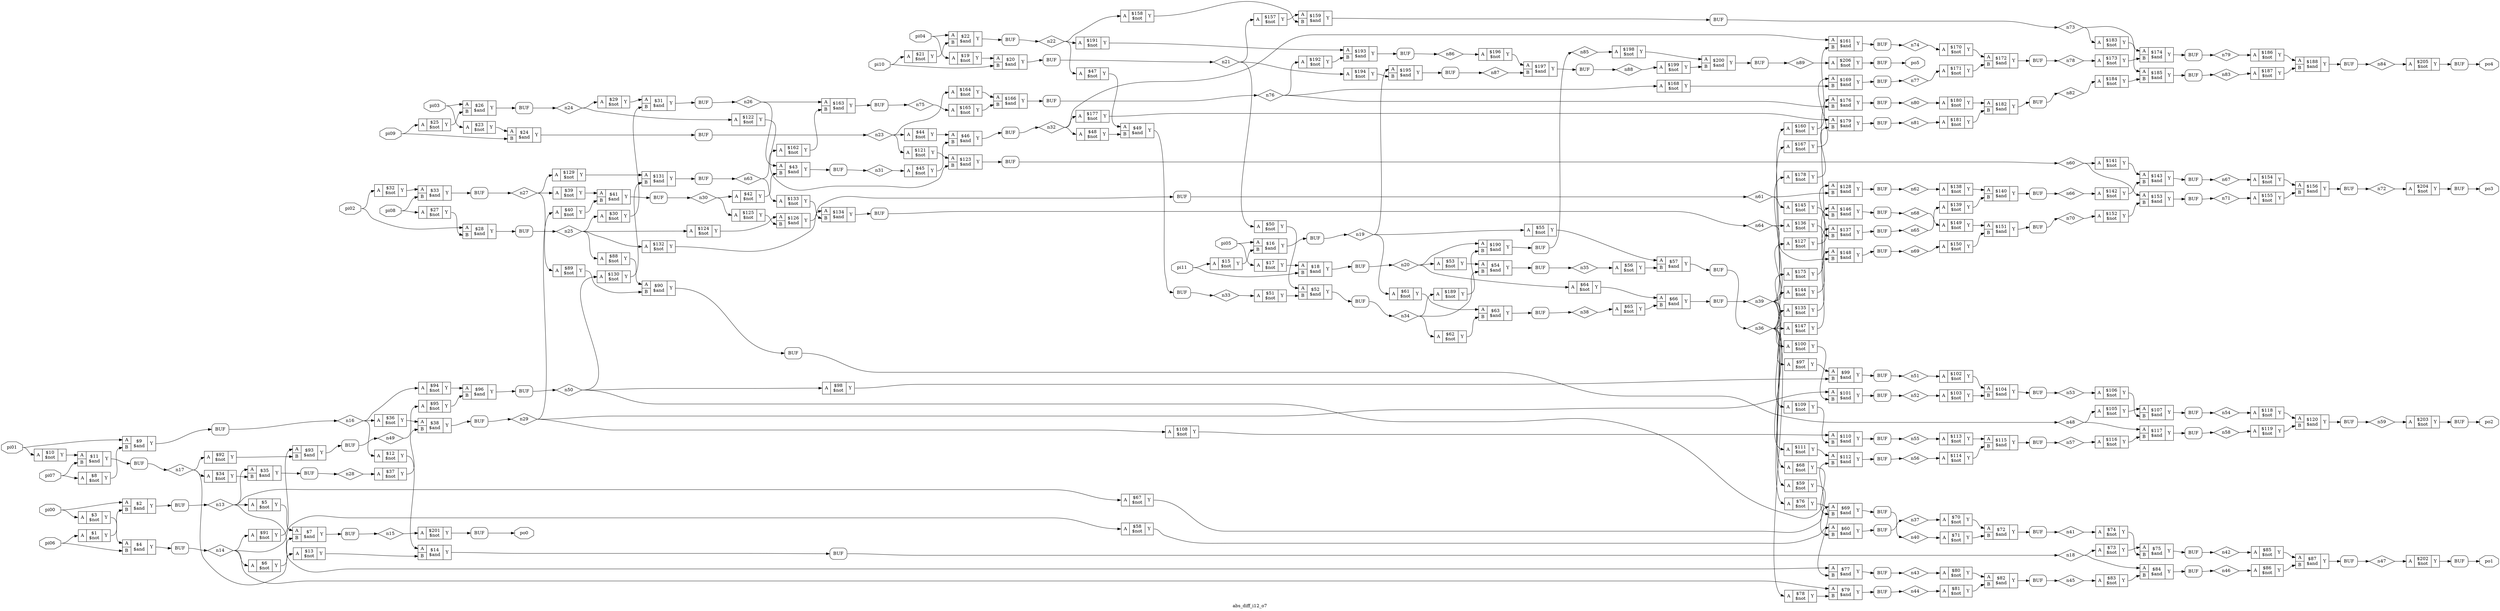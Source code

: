digraph "abs_diff_i12_o7" {
label="abs_diff_i12_o7";
rankdir="LR";
remincross=true;
n207 [ shape=diamond, label="n89", color="black", fontcolor="black" ];
n208 [ shape=diamond, label="n88", color="black", fontcolor="black" ];
n209 [ shape=diamond, label="n87", color="black", fontcolor="black" ];
n210 [ shape=diamond, label="n86", color="black", fontcolor="black" ];
n211 [ shape=diamond, label="n85", color="black", fontcolor="black" ];
n212 [ shape=diamond, label="n84", color="black", fontcolor="black" ];
n213 [ shape=diamond, label="n83", color="black", fontcolor="black" ];
n214 [ shape=diamond, label="n82", color="black", fontcolor="black" ];
n215 [ shape=diamond, label="n81", color="black", fontcolor="black" ];
n216 [ shape=diamond, label="n80", color="black", fontcolor="black" ];
n217 [ shape=diamond, label="n79", color="black", fontcolor="black" ];
n218 [ shape=diamond, label="n78", color="black", fontcolor="black" ];
n219 [ shape=diamond, label="n77", color="black", fontcolor="black" ];
n220 [ shape=diamond, label="n76", color="black", fontcolor="black" ];
n221 [ shape=diamond, label="n75", color="black", fontcolor="black" ];
n222 [ shape=diamond, label="n74", color="black", fontcolor="black" ];
n223 [ shape=diamond, label="n73", color="black", fontcolor="black" ];
n224 [ shape=diamond, label="n72", color="black", fontcolor="black" ];
n225 [ shape=diamond, label="n71", color="black", fontcolor="black" ];
n226 [ shape=diamond, label="n70", color="black", fontcolor="black" ];
n227 [ shape=diamond, label="n69", color="black", fontcolor="black" ];
n228 [ shape=diamond, label="n68", color="black", fontcolor="black" ];
n229 [ shape=diamond, label="n67", color="black", fontcolor="black" ];
n230 [ shape=diamond, label="n66", color="black", fontcolor="black" ];
n231 [ shape=diamond, label="n65", color="black", fontcolor="black" ];
n232 [ shape=diamond, label="n64", color="black", fontcolor="black" ];
n233 [ shape=diamond, label="n63", color="black", fontcolor="black" ];
n234 [ shape=diamond, label="n62", color="black", fontcolor="black" ];
n235 [ shape=diamond, label="n61", color="black", fontcolor="black" ];
n236 [ shape=diamond, label="n60", color="black", fontcolor="black" ];
n237 [ shape=diamond, label="n59", color="black", fontcolor="black" ];
n238 [ shape=diamond, label="n58", color="black", fontcolor="black" ];
n239 [ shape=diamond, label="n57", color="black", fontcolor="black" ];
n240 [ shape=diamond, label="n56", color="black", fontcolor="black" ];
n241 [ shape=diamond, label="n55", color="black", fontcolor="black" ];
n242 [ shape=diamond, label="n54", color="black", fontcolor="black" ];
n243 [ shape=diamond, label="n53", color="black", fontcolor="black" ];
n244 [ shape=diamond, label="n52", color="black", fontcolor="black" ];
n245 [ shape=diamond, label="n51", color="black", fontcolor="black" ];
n246 [ shape=diamond, label="n50", color="black", fontcolor="black" ];
n247 [ shape=diamond, label="n49", color="black", fontcolor="black" ];
n248 [ shape=diamond, label="n48", color="black", fontcolor="black" ];
n249 [ shape=diamond, label="n47", color="black", fontcolor="black" ];
n250 [ shape=diamond, label="n46", color="black", fontcolor="black" ];
n251 [ shape=diamond, label="n45", color="black", fontcolor="black" ];
n252 [ shape=diamond, label="n44", color="black", fontcolor="black" ];
n253 [ shape=diamond, label="n43", color="black", fontcolor="black" ];
n254 [ shape=diamond, label="n42", color="black", fontcolor="black" ];
n255 [ shape=diamond, label="n41", color="black", fontcolor="black" ];
n256 [ shape=diamond, label="n40", color="black", fontcolor="black" ];
n257 [ shape=diamond, label="n39", color="black", fontcolor="black" ];
n258 [ shape=diamond, label="n38", color="black", fontcolor="black" ];
n259 [ shape=diamond, label="n37", color="black", fontcolor="black" ];
n260 [ shape=diamond, label="n36", color="black", fontcolor="black" ];
n261 [ shape=diamond, label="n35", color="black", fontcolor="black" ];
n262 [ shape=diamond, label="n34", color="black", fontcolor="black" ];
n263 [ shape=diamond, label="n33", color="black", fontcolor="black" ];
n264 [ shape=diamond, label="n32", color="black", fontcolor="black" ];
n265 [ shape=diamond, label="n31", color="black", fontcolor="black" ];
n266 [ shape=diamond, label="n30", color="black", fontcolor="black" ];
n267 [ shape=diamond, label="n29", color="black", fontcolor="black" ];
n268 [ shape=diamond, label="n28", color="black", fontcolor="black" ];
n269 [ shape=diamond, label="n27", color="black", fontcolor="black" ];
n270 [ shape=diamond, label="n26", color="black", fontcolor="black" ];
n271 [ shape=diamond, label="n25", color="black", fontcolor="black" ];
n272 [ shape=diamond, label="n24", color="black", fontcolor="black" ];
n273 [ shape=diamond, label="n23", color="black", fontcolor="black" ];
n274 [ shape=diamond, label="n22", color="black", fontcolor="black" ];
n275 [ shape=diamond, label="n21", color="black", fontcolor="black" ];
n276 [ shape=diamond, label="n20", color="black", fontcolor="black" ];
n277 [ shape=diamond, label="n19", color="black", fontcolor="black" ];
n278 [ shape=diamond, label="n18", color="black", fontcolor="black" ];
n279 [ shape=diamond, label="n17", color="black", fontcolor="black" ];
n280 [ shape=diamond, label="n16", color="black", fontcolor="black" ];
n281 [ shape=diamond, label="n15", color="black", fontcolor="black" ];
n282 [ shape=diamond, label="n14", color="black", fontcolor="black" ];
n283 [ shape=diamond, label="n13", color="black", fontcolor="black" ];
n284 [ shape=octagon, label="po5", color="black", fontcolor="black" ];
n285 [ shape=octagon, label="po4", color="black", fontcolor="black" ];
n286 [ shape=octagon, label="po3", color="black", fontcolor="black" ];
n287 [ shape=octagon, label="po2", color="black", fontcolor="black" ];
n288 [ shape=octagon, label="po1", color="black", fontcolor="black" ];
n289 [ shape=octagon, label="po0", color="black", fontcolor="black" ];
n290 [ shape=octagon, label="pi11", color="black", fontcolor="black" ];
n291 [ shape=octagon, label="pi10", color="black", fontcolor="black" ];
n292 [ shape=octagon, label="pi09", color="black", fontcolor="black" ];
n293 [ shape=octagon, label="pi08", color="black", fontcolor="black" ];
n294 [ shape=octagon, label="pi07", color="black", fontcolor="black" ];
n295 [ shape=octagon, label="pi06", color="black", fontcolor="black" ];
n296 [ shape=octagon, label="pi05", color="black", fontcolor="black" ];
n297 [ shape=octagon, label="pi04", color="black", fontcolor="black" ];
n298 [ shape=octagon, label="pi03", color="black", fontcolor="black" ];
n299 [ shape=octagon, label="pi02", color="black", fontcolor="black" ];
n300 [ shape=octagon, label="pi01", color="black", fontcolor="black" ];
n301 [ shape=octagon, label="pi00", color="black", fontcolor="black" ];
c304 [ shape=record, label="{{<p302> A}|$206\n$not|{<p303> Y}}" ];
c305 [ shape=record, label="{{<p302> A}|$205\n$not|{<p303> Y}}" ];
c306 [ shape=record, label="{{<p302> A}|$204\n$not|{<p303> Y}}" ];
c307 [ shape=record, label="{{<p302> A}|$203\n$not|{<p303> Y}}" ];
c308 [ shape=record, label="{{<p302> A}|$202\n$not|{<p303> Y}}" ];
c309 [ shape=record, label="{{<p302> A}|$201\n$not|{<p303> Y}}" ];
c311 [ shape=record, label="{{<p302> A|<p310> B}|$200\n$and|{<p303> Y}}" ];
c312 [ shape=record, label="{{<p302> A}|$199\n$not|{<p303> Y}}" ];
c313 [ shape=record, label="{{<p302> A}|$198\n$not|{<p303> Y}}" ];
c314 [ shape=record, label="{{<p302> A|<p310> B}|$197\n$and|{<p303> Y}}" ];
c315 [ shape=record, label="{{<p302> A}|$196\n$not|{<p303> Y}}" ];
c316 [ shape=record, label="{{<p302> A|<p310> B}|$195\n$and|{<p303> Y}}" ];
c317 [ shape=record, label="{{<p302> A}|$194\n$not|{<p303> Y}}" ];
c318 [ shape=record, label="{{<p302> A|<p310> B}|$193\n$and|{<p303> Y}}" ];
c319 [ shape=record, label="{{<p302> A}|$192\n$not|{<p303> Y}}" ];
c320 [ shape=record, label="{{<p302> A}|$191\n$not|{<p303> Y}}" ];
c321 [ shape=record, label="{{<p302> A|<p310> B}|$190\n$and|{<p303> Y}}" ];
c322 [ shape=record, label="{{<p302> A}|$189\n$not|{<p303> Y}}" ];
c323 [ shape=record, label="{{<p302> A|<p310> B}|$188\n$and|{<p303> Y}}" ];
c324 [ shape=record, label="{{<p302> A}|$187\n$not|{<p303> Y}}" ];
c325 [ shape=record, label="{{<p302> A}|$186\n$not|{<p303> Y}}" ];
c326 [ shape=record, label="{{<p302> A|<p310> B}|$185\n$and|{<p303> Y}}" ];
c327 [ shape=record, label="{{<p302> A}|$184\n$not|{<p303> Y}}" ];
c328 [ shape=record, label="{{<p302> A}|$183\n$not|{<p303> Y}}" ];
c329 [ shape=record, label="{{<p302> A|<p310> B}|$182\n$and|{<p303> Y}}" ];
c330 [ shape=record, label="{{<p302> A}|$181\n$not|{<p303> Y}}" ];
c331 [ shape=record, label="{{<p302> A}|$180\n$not|{<p303> Y}}" ];
c332 [ shape=record, label="{{<p302> A|<p310> B}|$179\n$and|{<p303> Y}}" ];
c333 [ shape=record, label="{{<p302> A}|$178\n$not|{<p303> Y}}" ];
c334 [ shape=record, label="{{<p302> A}|$177\n$not|{<p303> Y}}" ];
c335 [ shape=record, label="{{<p302> A|<p310> B}|$176\n$and|{<p303> Y}}" ];
c336 [ shape=record, label="{{<p302> A}|$175\n$not|{<p303> Y}}" ];
c337 [ shape=record, label="{{<p302> A|<p310> B}|$174\n$and|{<p303> Y}}" ];
c338 [ shape=record, label="{{<p302> A}|$173\n$not|{<p303> Y}}" ];
c339 [ shape=record, label="{{<p302> A|<p310> B}|$172\n$and|{<p303> Y}}" ];
c340 [ shape=record, label="{{<p302> A}|$171\n$not|{<p303> Y}}" ];
c341 [ shape=record, label="{{<p302> A}|$170\n$not|{<p303> Y}}" ];
c342 [ shape=record, label="{{<p302> A|<p310> B}|$169\n$and|{<p303> Y}}" ];
c343 [ shape=record, label="{{<p302> A}|$168\n$not|{<p303> Y}}" ];
c344 [ shape=record, label="{{<p302> A}|$167\n$not|{<p303> Y}}" ];
c345 [ shape=record, label="{{<p302> A|<p310> B}|$166\n$and|{<p303> Y}}" ];
c346 [ shape=record, label="{{<p302> A}|$165\n$not|{<p303> Y}}" ];
c347 [ shape=record, label="{{<p302> A}|$164\n$not|{<p303> Y}}" ];
c348 [ shape=record, label="{{<p302> A|<p310> B}|$163\n$and|{<p303> Y}}" ];
c349 [ shape=record, label="{{<p302> A}|$162\n$not|{<p303> Y}}" ];
c350 [ shape=record, label="{{<p302> A|<p310> B}|$161\n$and|{<p303> Y}}" ];
c351 [ shape=record, label="{{<p302> A}|$160\n$not|{<p303> Y}}" ];
c352 [ shape=record, label="{{<p302> A|<p310> B}|$159\n$and|{<p303> Y}}" ];
c353 [ shape=record, label="{{<p302> A}|$158\n$not|{<p303> Y}}" ];
c354 [ shape=record, label="{{<p302> A}|$157\n$not|{<p303> Y}}" ];
c355 [ shape=record, label="{{<p302> A|<p310> B}|$156\n$and|{<p303> Y}}" ];
c356 [ shape=record, label="{{<p302> A}|$155\n$not|{<p303> Y}}" ];
c357 [ shape=record, label="{{<p302> A}|$154\n$not|{<p303> Y}}" ];
c358 [ shape=record, label="{{<p302> A|<p310> B}|$153\n$and|{<p303> Y}}" ];
c359 [ shape=record, label="{{<p302> A}|$152\n$not|{<p303> Y}}" ];
c360 [ shape=record, label="{{<p302> A|<p310> B}|$151\n$and|{<p303> Y}}" ];
c361 [ shape=record, label="{{<p302> A}|$150\n$not|{<p303> Y}}" ];
c362 [ shape=record, label="{{<p302> A}|$149\n$not|{<p303> Y}}" ];
c363 [ shape=record, label="{{<p302> A|<p310> B}|$148\n$and|{<p303> Y}}" ];
c364 [ shape=record, label="{{<p302> A}|$147\n$not|{<p303> Y}}" ];
c365 [ shape=record, label="{{<p302> A|<p310> B}|$146\n$and|{<p303> Y}}" ];
c366 [ shape=record, label="{{<p302> A}|$145\n$not|{<p303> Y}}" ];
c367 [ shape=record, label="{{<p302> A}|$144\n$not|{<p303> Y}}" ];
c368 [ shape=record, label="{{<p302> A|<p310> B}|$143\n$and|{<p303> Y}}" ];
c369 [ shape=record, label="{{<p302> A}|$142\n$not|{<p303> Y}}" ];
c370 [ shape=record, label="{{<p302> A}|$141\n$not|{<p303> Y}}" ];
c371 [ shape=record, label="{{<p302> A|<p310> B}|$140\n$and|{<p303> Y}}" ];
c372 [ shape=record, label="{{<p302> A}|$139\n$not|{<p303> Y}}" ];
c373 [ shape=record, label="{{<p302> A}|$138\n$not|{<p303> Y}}" ];
c374 [ shape=record, label="{{<p302> A|<p310> B}|$137\n$and|{<p303> Y}}" ];
c375 [ shape=record, label="{{<p302> A}|$136\n$not|{<p303> Y}}" ];
c376 [ shape=record, label="{{<p302> A}|$135\n$not|{<p303> Y}}" ];
c377 [ shape=record, label="{{<p302> A|<p310> B}|$134\n$and|{<p303> Y}}" ];
c378 [ shape=record, label="{{<p302> A}|$133\n$not|{<p303> Y}}" ];
c379 [ shape=record, label="{{<p302> A}|$132\n$not|{<p303> Y}}" ];
c380 [ shape=record, label="{{<p302> A|<p310> B}|$131\n$and|{<p303> Y}}" ];
c381 [ shape=record, label="{{<p302> A}|$130\n$not|{<p303> Y}}" ];
c382 [ shape=record, label="{{<p302> A}|$129\n$not|{<p303> Y}}" ];
c383 [ shape=record, label="{{<p302> A|<p310> B}|$128\n$and|{<p303> Y}}" ];
c384 [ shape=record, label="{{<p302> A}|$127\n$not|{<p303> Y}}" ];
c385 [ shape=record, label="{{<p302> A|<p310> B}|$126\n$and|{<p303> Y}}" ];
c386 [ shape=record, label="{{<p302> A}|$125\n$not|{<p303> Y}}" ];
c387 [ shape=record, label="{{<p302> A}|$124\n$not|{<p303> Y}}" ];
c388 [ shape=record, label="{{<p302> A|<p310> B}|$123\n$and|{<p303> Y}}" ];
c389 [ shape=record, label="{{<p302> A}|$122\n$not|{<p303> Y}}" ];
c390 [ shape=record, label="{{<p302> A}|$121\n$not|{<p303> Y}}" ];
c391 [ shape=record, label="{{<p302> A|<p310> B}|$120\n$and|{<p303> Y}}" ];
c392 [ shape=record, label="{{<p302> A}|$119\n$not|{<p303> Y}}" ];
c393 [ shape=record, label="{{<p302> A}|$118\n$not|{<p303> Y}}" ];
c394 [ shape=record, label="{{<p302> A|<p310> B}|$117\n$and|{<p303> Y}}" ];
c395 [ shape=record, label="{{<p302> A}|$116\n$not|{<p303> Y}}" ];
c396 [ shape=record, label="{{<p302> A|<p310> B}|$115\n$and|{<p303> Y}}" ];
c397 [ shape=record, label="{{<p302> A}|$114\n$not|{<p303> Y}}" ];
c398 [ shape=record, label="{{<p302> A}|$113\n$not|{<p303> Y}}" ];
c399 [ shape=record, label="{{<p302> A|<p310> B}|$112\n$and|{<p303> Y}}" ];
c400 [ shape=record, label="{{<p302> A}|$111\n$not|{<p303> Y}}" ];
c401 [ shape=record, label="{{<p302> A|<p310> B}|$110\n$and|{<p303> Y}}" ];
c402 [ shape=record, label="{{<p302> A}|$109\n$not|{<p303> Y}}" ];
c403 [ shape=record, label="{{<p302> A}|$108\n$not|{<p303> Y}}" ];
c404 [ shape=record, label="{{<p302> A|<p310> B}|$107\n$and|{<p303> Y}}" ];
c405 [ shape=record, label="{{<p302> A}|$106\n$not|{<p303> Y}}" ];
c406 [ shape=record, label="{{<p302> A}|$105\n$not|{<p303> Y}}" ];
c407 [ shape=record, label="{{<p302> A|<p310> B}|$104\n$and|{<p303> Y}}" ];
c408 [ shape=record, label="{{<p302> A}|$103\n$not|{<p303> Y}}" ];
c409 [ shape=record, label="{{<p302> A}|$102\n$not|{<p303> Y}}" ];
c410 [ shape=record, label="{{<p302> A|<p310> B}|$101\n$and|{<p303> Y}}" ];
c411 [ shape=record, label="{{<p302> A}|$100\n$not|{<p303> Y}}" ];
c412 [ shape=record, label="{{<p302> A|<p310> B}|$99\n$and|{<p303> Y}}" ];
c413 [ shape=record, label="{{<p302> A}|$98\n$not|{<p303> Y}}" ];
c414 [ shape=record, label="{{<p302> A}|$97\n$not|{<p303> Y}}" ];
c415 [ shape=record, label="{{<p302> A|<p310> B}|$96\n$and|{<p303> Y}}" ];
c416 [ shape=record, label="{{<p302> A}|$95\n$not|{<p303> Y}}" ];
c417 [ shape=record, label="{{<p302> A}|$94\n$not|{<p303> Y}}" ];
c418 [ shape=record, label="{{<p302> A|<p310> B}|$93\n$and|{<p303> Y}}" ];
c419 [ shape=record, label="{{<p302> A}|$92\n$not|{<p303> Y}}" ];
c420 [ shape=record, label="{{<p302> A}|$91\n$not|{<p303> Y}}" ];
c421 [ shape=record, label="{{<p302> A|<p310> B}|$90\n$and|{<p303> Y}}" ];
c422 [ shape=record, label="{{<p302> A}|$89\n$not|{<p303> Y}}" ];
c423 [ shape=record, label="{{<p302> A}|$88\n$not|{<p303> Y}}" ];
c424 [ shape=record, label="{{<p302> A|<p310> B}|$87\n$and|{<p303> Y}}" ];
c425 [ shape=record, label="{{<p302> A}|$86\n$not|{<p303> Y}}" ];
c426 [ shape=record, label="{{<p302> A}|$85\n$not|{<p303> Y}}" ];
c427 [ shape=record, label="{{<p302> A|<p310> B}|$84\n$and|{<p303> Y}}" ];
c428 [ shape=record, label="{{<p302> A}|$83\n$not|{<p303> Y}}" ];
c429 [ shape=record, label="{{<p302> A|<p310> B}|$82\n$and|{<p303> Y}}" ];
c430 [ shape=record, label="{{<p302> A}|$81\n$not|{<p303> Y}}" ];
c431 [ shape=record, label="{{<p302> A}|$80\n$not|{<p303> Y}}" ];
c432 [ shape=record, label="{{<p302> A|<p310> B}|$79\n$and|{<p303> Y}}" ];
c433 [ shape=record, label="{{<p302> A}|$78\n$not|{<p303> Y}}" ];
c434 [ shape=record, label="{{<p302> A|<p310> B}|$77\n$and|{<p303> Y}}" ];
c435 [ shape=record, label="{{<p302> A}|$76\n$not|{<p303> Y}}" ];
c436 [ shape=record, label="{{<p302> A|<p310> B}|$75\n$and|{<p303> Y}}" ];
c437 [ shape=record, label="{{<p302> A}|$74\n$not|{<p303> Y}}" ];
c438 [ shape=record, label="{{<p302> A}|$73\n$not|{<p303> Y}}" ];
c439 [ shape=record, label="{{<p302> A|<p310> B}|$72\n$and|{<p303> Y}}" ];
c440 [ shape=record, label="{{<p302> A}|$71\n$not|{<p303> Y}}" ];
c441 [ shape=record, label="{{<p302> A}|$70\n$not|{<p303> Y}}" ];
c442 [ shape=record, label="{{<p302> A|<p310> B}|$69\n$and|{<p303> Y}}" ];
c443 [ shape=record, label="{{<p302> A}|$68\n$not|{<p303> Y}}" ];
c444 [ shape=record, label="{{<p302> A}|$67\n$not|{<p303> Y}}" ];
c445 [ shape=record, label="{{<p302> A|<p310> B}|$66\n$and|{<p303> Y}}" ];
c446 [ shape=record, label="{{<p302> A}|$65\n$not|{<p303> Y}}" ];
c447 [ shape=record, label="{{<p302> A}|$64\n$not|{<p303> Y}}" ];
c448 [ shape=record, label="{{<p302> A|<p310> B}|$63\n$and|{<p303> Y}}" ];
c449 [ shape=record, label="{{<p302> A}|$62\n$not|{<p303> Y}}" ];
c450 [ shape=record, label="{{<p302> A}|$61\n$not|{<p303> Y}}" ];
c451 [ shape=record, label="{{<p302> A|<p310> B}|$60\n$and|{<p303> Y}}" ];
c452 [ shape=record, label="{{<p302> A}|$59\n$not|{<p303> Y}}" ];
c453 [ shape=record, label="{{<p302> A}|$58\n$not|{<p303> Y}}" ];
c454 [ shape=record, label="{{<p302> A|<p310> B}|$57\n$and|{<p303> Y}}" ];
c455 [ shape=record, label="{{<p302> A}|$56\n$not|{<p303> Y}}" ];
c456 [ shape=record, label="{{<p302> A}|$55\n$not|{<p303> Y}}" ];
c457 [ shape=record, label="{{<p302> A|<p310> B}|$54\n$and|{<p303> Y}}" ];
c458 [ shape=record, label="{{<p302> A}|$53\n$not|{<p303> Y}}" ];
c459 [ shape=record, label="{{<p302> A|<p310> B}|$52\n$and|{<p303> Y}}" ];
c460 [ shape=record, label="{{<p302> A}|$51\n$not|{<p303> Y}}" ];
c461 [ shape=record, label="{{<p302> A}|$50\n$not|{<p303> Y}}" ];
c462 [ shape=record, label="{{<p302> A|<p310> B}|$49\n$and|{<p303> Y}}" ];
c463 [ shape=record, label="{{<p302> A}|$48\n$not|{<p303> Y}}" ];
c464 [ shape=record, label="{{<p302> A}|$47\n$not|{<p303> Y}}" ];
c465 [ shape=record, label="{{<p302> A|<p310> B}|$46\n$and|{<p303> Y}}" ];
c466 [ shape=record, label="{{<p302> A}|$45\n$not|{<p303> Y}}" ];
c467 [ shape=record, label="{{<p302> A}|$44\n$not|{<p303> Y}}" ];
c468 [ shape=record, label="{{<p302> A|<p310> B}|$43\n$and|{<p303> Y}}" ];
c469 [ shape=record, label="{{<p302> A}|$42\n$not|{<p303> Y}}" ];
c470 [ shape=record, label="{{<p302> A|<p310> B}|$41\n$and|{<p303> Y}}" ];
c471 [ shape=record, label="{{<p302> A}|$40\n$not|{<p303> Y}}" ];
c472 [ shape=record, label="{{<p302> A}|$39\n$not|{<p303> Y}}" ];
c473 [ shape=record, label="{{<p302> A|<p310> B}|$38\n$and|{<p303> Y}}" ];
c474 [ shape=record, label="{{<p302> A}|$37\n$not|{<p303> Y}}" ];
c475 [ shape=record, label="{{<p302> A}|$36\n$not|{<p303> Y}}" ];
c476 [ shape=record, label="{{<p302> A|<p310> B}|$35\n$and|{<p303> Y}}" ];
c477 [ shape=record, label="{{<p302> A}|$34\n$not|{<p303> Y}}" ];
c478 [ shape=record, label="{{<p302> A|<p310> B}|$33\n$and|{<p303> Y}}" ];
c479 [ shape=record, label="{{<p302> A}|$32\n$not|{<p303> Y}}" ];
c480 [ shape=record, label="{{<p302> A|<p310> B}|$31\n$and|{<p303> Y}}" ];
c481 [ shape=record, label="{{<p302> A}|$30\n$not|{<p303> Y}}" ];
c482 [ shape=record, label="{{<p302> A}|$29\n$not|{<p303> Y}}" ];
c483 [ shape=record, label="{{<p302> A|<p310> B}|$28\n$and|{<p303> Y}}" ];
c484 [ shape=record, label="{{<p302> A}|$27\n$not|{<p303> Y}}" ];
c485 [ shape=record, label="{{<p302> A|<p310> B}|$26\n$and|{<p303> Y}}" ];
c486 [ shape=record, label="{{<p302> A}|$25\n$not|{<p303> Y}}" ];
c487 [ shape=record, label="{{<p302> A|<p310> B}|$24\n$and|{<p303> Y}}" ];
c488 [ shape=record, label="{{<p302> A}|$23\n$not|{<p303> Y}}" ];
c489 [ shape=record, label="{{<p302> A|<p310> B}|$22\n$and|{<p303> Y}}" ];
c490 [ shape=record, label="{{<p302> A}|$21\n$not|{<p303> Y}}" ];
c491 [ shape=record, label="{{<p302> A|<p310> B}|$20\n$and|{<p303> Y}}" ];
c492 [ shape=record, label="{{<p302> A}|$19\n$not|{<p303> Y}}" ];
c493 [ shape=record, label="{{<p302> A|<p310> B}|$18\n$and|{<p303> Y}}" ];
c494 [ shape=record, label="{{<p302> A}|$17\n$not|{<p303> Y}}" ];
c495 [ shape=record, label="{{<p302> A|<p310> B}|$16\n$and|{<p303> Y}}" ];
c496 [ shape=record, label="{{<p302> A}|$15\n$not|{<p303> Y}}" ];
c497 [ shape=record, label="{{<p302> A|<p310> B}|$14\n$and|{<p303> Y}}" ];
c498 [ shape=record, label="{{<p302> A}|$13\n$not|{<p303> Y}}" ];
c499 [ shape=record, label="{{<p302> A}|$12\n$not|{<p303> Y}}" ];
c500 [ shape=record, label="{{<p302> A|<p310> B}|$11\n$and|{<p303> Y}}" ];
c501 [ shape=record, label="{{<p302> A}|$10\n$not|{<p303> Y}}" ];
c502 [ shape=record, label="{{<p302> A|<p310> B}|$9\n$and|{<p303> Y}}" ];
c503 [ shape=record, label="{{<p302> A}|$8\n$not|{<p303> Y}}" ];
c504 [ shape=record, label="{{<p302> A|<p310> B}|$7\n$and|{<p303> Y}}" ];
c505 [ shape=record, label="{{<p302> A}|$6\n$not|{<p303> Y}}" ];
c506 [ shape=record, label="{{<p302> A}|$5\n$not|{<p303> Y}}" ];
c507 [ shape=record, label="{{<p302> A|<p310> B}|$4\n$and|{<p303> Y}}" ];
c508 [ shape=record, label="{{<p302> A}|$3\n$not|{<p303> Y}}" ];
c509 [ shape=record, label="{{<p302> A|<p310> B}|$2\n$and|{<p303> Y}}" ];
c510 [ shape=record, label="{{<p302> A}|$1\n$not|{<p303> Y}}" ];
x0 [shape=box, style=rounded, label="BUF"];
x1 [shape=box, style=rounded, label="BUF"];
x2 [shape=box, style=rounded, label="BUF"];
x3 [shape=box, style=rounded, label="BUF"];
x4 [shape=box, style=rounded, label="BUF"];
x5 [shape=box, style=rounded, label="BUF"];
x6 [shape=box, style=rounded, label="BUF"];
x7 [shape=box, style=rounded, label="BUF"];
x8 [shape=box, style=rounded, label="BUF"];
x9 [shape=box, style=rounded, label="BUF"];
x10 [shape=box, style=rounded, label="BUF"];
x11 [shape=box, style=rounded, label="BUF"];
x12 [shape=box, style=rounded, label="BUF"];
x13 [shape=box, style=rounded, label="BUF"];
x14 [shape=box, style=rounded, label="BUF"];
x15 [shape=box, style=rounded, label="BUF"];
x16 [shape=box, style=rounded, label="BUF"];
x17 [shape=box, style=rounded, label="BUF"];
x18 [shape=box, style=rounded, label="BUF"];
x19 [shape=box, style=rounded, label="BUF"];
x20 [shape=box, style=rounded, label="BUF"];
x21 [shape=box, style=rounded, label="BUF"];
x22 [shape=box, style=rounded, label="BUF"];
x23 [shape=box, style=rounded, label="BUF"];
x24 [shape=box, style=rounded, label="BUF"];
x25 [shape=box, style=rounded, label="BUF"];
x26 [shape=box, style=rounded, label="BUF"];
x27 [shape=box, style=rounded, label="BUF"];
x28 [shape=box, style=rounded, label="BUF"];
x29 [shape=box, style=rounded, label="BUF"];
x30 [shape=box, style=rounded, label="BUF"];
x31 [shape=box, style=rounded, label="BUF"];
x32 [shape=box, style=rounded, label="BUF"];
x33 [shape=box, style=rounded, label="BUF"];
x34 [shape=box, style=rounded, label="BUF"];
x35 [shape=box, style=rounded, label="BUF"];
x36 [shape=box, style=rounded, label="BUF"];
x37 [shape=box, style=rounded, label="BUF"];
x38 [shape=box, style=rounded, label="BUF"];
x39 [shape=box, style=rounded, label="BUF"];
x40 [shape=box, style=rounded, label="BUF"];
x41 [shape=box, style=rounded, label="BUF"];
x42 [shape=box, style=rounded, label="BUF"];
x43 [shape=box, style=rounded, label="BUF"];
x44 [shape=box, style=rounded, label="BUF"];
x45 [shape=box, style=rounded, label="BUF"];
x46 [shape=box, style=rounded, label="BUF"];
x47 [shape=box, style=rounded, label="BUF"];
x48 [shape=box, style=rounded, label="BUF"];
x49 [shape=box, style=rounded, label="BUF"];
x50 [shape=box, style=rounded, label="BUF"];
x51 [shape=box, style=rounded, label="BUF"];
x52 [shape=box, style=rounded, label="BUF"];
x53 [shape=box, style=rounded, label="BUF"];
x54 [shape=box, style=rounded, label="BUF"];
x55 [shape=box, style=rounded, label="BUF"];
x56 [shape=box, style=rounded, label="BUF"];
x57 [shape=box, style=rounded, label="BUF"];
x58 [shape=box, style=rounded, label="BUF"];
x59 [shape=box, style=rounded, label="BUF"];
x60 [shape=box, style=rounded, label="BUF"];
x61 [shape=box, style=rounded, label="BUF"];
x62 [shape=box, style=rounded, label="BUF"];
x63 [shape=box, style=rounded, label="BUF"];
x64 [shape=box, style=rounded, label="BUF"];
x65 [shape=box, style=rounded, label="BUF"];
x66 [shape=box, style=rounded, label="BUF"];
x67 [shape=box, style=rounded, label="BUF"];
x68 [shape=box, style=rounded, label="BUF"];
x69 [shape=box, style=rounded, label="BUF"];
x70 [shape=box, style=rounded, label="BUF"];
x71 [shape=box, style=rounded, label="BUF"];
x72 [shape=box, style=rounded, label="BUF"];
x73 [shape=box, style=rounded, label="BUF"];
x74 [shape=box, style=rounded, label="BUF"];
x75 [shape=box, style=rounded, label="BUF"];
x76 [shape=box, style=rounded, label="BUF"];
x77 [shape=box, style=rounded, label="BUF"];
x78 [shape=box, style=rounded, label="BUF"];
x79 [shape=box, style=rounded, label="BUF"];
x80 [shape=box, style=rounded, label="BUF"];
x81 [shape=box, style=rounded, label="BUF"];
x82 [shape=box, style=rounded, label="BUF"];
c304:p303:e -> x82:w:w [color="black", label=""];
c314:p303:e -> x75:w:w [color="black", label=""];
c404:p303:e -> x41:w:w [color="black", label=""];
c405:p303:e -> c404:p310:w [color="black", label=""];
c406:p303:e -> c404:p302:w [color="black", label=""];
c407:p303:e -> x40:w:w [color="black", label=""];
c408:p303:e -> c407:p310:w [color="black", label=""];
c409:p303:e -> c407:p302:w [color="black", label=""];
c410:p303:e -> x39:w:w [color="black", label=""];
c411:p303:e -> c410:p310:w [color="black", label=""];
c412:p303:e -> x38:w:w [color="black", label=""];
c413:p303:e -> c412:p310:w [color="black", label=""];
c315:p303:e -> c314:p302:w [color="black", label=""];
c414:p303:e -> c412:p302:w [color="black", label=""];
c415:p303:e -> x37:w:w [color="black", label=""];
c416:p303:e -> c415:p310:w [color="black", label=""];
c417:p303:e -> c415:p302:w [color="black", label=""];
c418:p303:e -> x36:w:w [color="black", label=""];
c419:p303:e -> c418:p310:w [color="black", label=""];
c420:p303:e -> c418:p302:w [color="black", label=""];
c421:p303:e -> x35:w:w [color="black", label=""];
c422:p303:e -> c421:p310:w [color="black", label=""];
c423:p303:e -> c421:p302:w [color="black", label=""];
c316:p303:e -> x74:w:w [color="black", label=""];
c424:p303:e -> x34:w:w [color="black", label=""];
c425:p303:e -> c424:p310:w [color="black", label=""];
c426:p303:e -> c424:p302:w [color="black", label=""];
c427:p303:e -> x33:w:w [color="black", label=""];
c428:p303:e -> c427:p310:w [color="black", label=""];
c429:p303:e -> x32:w:w [color="black", label=""];
c430:p303:e -> c429:p310:w [color="black", label=""];
c431:p303:e -> c429:p302:w [color="black", label=""];
c432:p303:e -> x31:w:w [color="black", label=""];
c433:p303:e -> c432:p310:w [color="black", label=""];
c317:p303:e -> c316:p310:w [color="black", label=""];
c434:p303:e -> x30:w:w [color="black", label=""];
c435:p303:e -> c434:p310:w [color="black", label=""];
c436:p303:e -> x29:w:w [color="black", label=""];
c437:p303:e -> c436:p310:w [color="black", label=""];
c438:p303:e -> c436:p302:w [color="black", label=""];
c439:p303:e -> x28:w:w [color="black", label=""];
c440:p303:e -> c439:p310:w [color="black", label=""];
c441:p303:e -> c439:p302:w [color="black", label=""];
c442:p303:e -> x27:w:w [color="black", label=""];
c443:p303:e -> c442:p310:w [color="black", label=""];
c318:p303:e -> x73:w:w [color="black", label=""];
c444:p303:e -> c442:p302:w [color="black", label=""];
c445:p303:e -> x26:w:w [color="black", label=""];
c446:p303:e -> c445:p310:w [color="black", label=""];
c447:p303:e -> c445:p302:w [color="black", label=""];
c448:p303:e -> x25:w:w [color="black", label=""];
c449:p303:e -> c448:p310:w [color="black", label=""];
c450:p303:e -> c448:p302:w [color="black", label=""];
c451:p303:e -> x24:w:w [color="black", label=""];
c452:p303:e -> c451:p310:w [color="black", label=""];
c453:p303:e -> c451:p302:w [color="black", label=""];
c319:p303:e -> c318:p310:w [color="black", label=""];
c454:p303:e -> x23:w:w [color="black", label=""];
c455:p303:e -> c454:p310:w [color="black", label=""];
c456:p303:e -> c454:p302:w [color="black", label=""];
c457:p303:e -> x22:w:w [color="black", label=""];
c458:p303:e -> c457:p302:w [color="black", label=""];
c459:p303:e -> x21:w:w [color="black", label=""];
c460:p303:e -> c459:p310:w [color="black", label=""];
c461:p303:e -> c459:p302:w [color="black", label=""];
c462:p303:e -> x20:w:w [color="black", label=""];
c463:p303:e -> c462:p310:w [color="black", label=""];
c320:p303:e -> c318:p302:w [color="black", label=""];
c464:p303:e -> c462:p302:w [color="black", label=""];
c465:p303:e -> x19:w:w [color="black", label=""];
c466:p303:e -> c465:p310:w [color="black", label=""];
c467:p303:e -> c465:p302:w [color="black", label=""];
c468:p303:e -> x18:w:w [color="black", label=""];
c469:p303:e -> c468:p310:w [color="black", label=""];
c470:p303:e -> x17:w:w [color="black", label=""];
c471:p303:e -> c470:p310:w [color="black", label=""];
c472:p303:e -> c470:p302:w [color="black", label=""];
c473:p303:e -> x16:w:w [color="black", label=""];
c321:p303:e -> x72:w:w [color="black", label=""];
c474:p303:e -> c473:p310:w [color="black", label=""];
c475:p303:e -> c473:p302:w [color="black", label=""];
c476:p303:e -> x15:w:w [color="black", label=""];
c477:p303:e -> c476:p310:w [color="black", label=""];
c478:p303:e -> x14:w:w [color="black", label=""];
c479:p303:e -> c478:p302:w [color="black", label=""];
c480:p303:e -> x13:w:w [color="black", label=""];
c481:p303:e -> c480:p310:w [color="black", label=""];
c482:p303:e -> c480:p302:w [color="black", label=""];
c483:p303:e -> x12:w:w [color="black", label=""];
c322:p303:e -> c321:p310:w [color="black", label=""];
c484:p303:e -> c483:p310:w [color="black", label=""];
c485:p303:e -> x11:w:w [color="black", label=""];
c486:p303:e -> c485:p310:w [color="black", label=""];
c487:p303:e -> x10:w:w [color="black", label=""];
c488:p303:e -> c487:p302:w [color="black", label=""];
c489:p303:e -> x9:w:w [color="black", label=""];
c490:p303:e -> c489:p310:w [color="black", label=""];
c491:p303:e -> x8:w:w [color="black", label=""];
c492:p303:e -> c491:p302:w [color="black", label=""];
c493:p303:e -> x7:w:w [color="black", label=""];
c323:p303:e -> x71:w:w [color="black", label=""];
c494:p303:e -> c493:p302:w [color="black", label=""];
c495:p303:e -> x6:w:w [color="black", label=""];
c496:p303:e -> c495:p310:w [color="black", label=""];
c497:p303:e -> x5:w:w [color="black", label=""];
c498:p303:e -> c497:p310:w [color="black", label=""];
c499:p303:e -> c497:p302:w [color="black", label=""];
c500:p303:e -> x4:w:w [color="black", label=""];
c501:p303:e -> c500:p302:w [color="black", label=""];
c502:p303:e -> x3:w:w [color="black", label=""];
c503:p303:e -> c502:p310:w [color="black", label=""];
c305:p303:e -> x81:w:w [color="black", label=""];
c324:p303:e -> c323:p310:w [color="black", label=""];
c504:p303:e -> x2:w:w [color="black", label=""];
c505:p303:e -> c504:p310:w [color="black", label=""];
c506:p303:e -> c504:p302:w [color="black", label=""];
c507:p303:e -> x1:w:w [color="black", label=""];
c508:p303:e -> c507:p302:w [color="black", label=""];
c509:p303:e -> x0:w:w [color="black", label=""];
c510:p303:e -> c509:p310:w [color="black", label=""];
x76:e:e -> n207:w [color="black", label=""];
n207:e -> c304:p302:w [color="black", label=""];
x75:e:e -> n208:w [color="black", label=""];
n208:e -> c312:p302:w [color="black", label=""];
x74:e:e -> n209:w [color="black", label=""];
n209:e -> c314:p310:w [color="black", label=""];
c325:p303:e -> c323:p302:w [color="black", label=""];
x73:e:e -> n210:w [color="black", label=""];
n210:e -> c315:p302:w [color="black", label=""];
x72:e:e -> n211:w [color="black", label=""];
n211:e -> c313:p302:w [color="black", label=""];
x71:e:e -> n212:w [color="black", label=""];
n212:e -> c305:p302:w [color="black", label=""];
x70:e:e -> n213:w [color="black", label=""];
n213:e -> c324:p302:w [color="black", label=""];
x69:e:e -> n214:w [color="black", label=""];
n214:e -> c327:p302:w [color="black", label=""];
x68:e:e -> n215:w [color="black", label=""];
n215:e -> c330:p302:w [color="black", label=""];
x67:e:e -> n216:w [color="black", label=""];
n216:e -> c331:p302:w [color="black", label=""];
x66:e:e -> n217:w [color="black", label=""];
n217:e -> c325:p302:w [color="black", label=""];
x65:e:e -> n218:w [color="black", label=""];
n218:e -> c338:p302:w [color="black", label=""];
x64:e:e -> n219:w [color="black", label=""];
n219:e -> c340:p302:w [color="black", label=""];
c326:p303:e -> x70:w:w [color="black", label=""];
x63:e:e -> n220:w [color="black", label=""];
n220:e -> c319:p302:w [color="black", label=""];
n220:e -> c335:p310:w [color="black", label=""];
n220:e -> c343:p302:w [color="black", label=""];
x62:e:e -> n221:w [color="black", label=""];
n221:e -> c346:p302:w [color="black", label=""];
x61:e:e -> n222:w [color="black", label=""];
n222:e -> c341:p302:w [color="black", label=""];
x60:e:e -> n223:w [color="black", label=""];
n223:e -> c328:p302:w [color="black", label=""];
n223:e -> c337:p302:w [color="black", label=""];
x59:e:e -> n224:w [color="black", label=""];
n224:e -> c306:p302:w [color="black", label=""];
x58:e:e -> n225:w [color="black", label=""];
n225:e -> c356:p302:w [color="black", label=""];
x57:e:e -> n226:w [color="black", label=""];
n226:e -> c359:p302:w [color="black", label=""];
x56:e:e -> n227:w [color="black", label=""];
n227:e -> c361:p302:w [color="black", label=""];
x55:e:e -> n228:w [color="black", label=""];
n228:e -> c362:p302:w [color="black", label=""];
x54:e:e -> n229:w [color="black", label=""];
n229:e -> c357:p302:w [color="black", label=""];
c327:p303:e -> c326:p310:w [color="black", label=""];
x53:e:e -> n230:w [color="black", label=""];
n230:e -> c369:p302:w [color="black", label=""];
x52:e:e -> n231:w [color="black", label=""];
n231:e -> c372:p302:w [color="black", label=""];
x51:e:e -> n232:w [color="black", label=""];
n232:e -> c363:p310:w [color="black", label=""];
n232:e -> c375:p302:w [color="black", label=""];
x50:e:e -> n233:w [color="black", label=""];
n233:e -> c349:p302:w [color="black", label=""];
n233:e -> c378:p302:w [color="black", label=""];
x49:e:e -> n234:w [color="black", label=""];
n234:e -> c373:p302:w [color="black", label=""];
x48:e:e -> n235:w [color="black", label=""];
n235:e -> c366:p302:w [color="black", label=""];
n235:e -> c383:p310:w [color="black", label=""];
x47:e:e -> n236:w [color="black", label=""];
n236:e -> c358:p302:w [color="black", label=""];
n236:e -> c370:p302:w [color="black", label=""];
x46:e:e -> n237:w [color="black", label=""];
n237:e -> c307:p302:w [color="black", label=""];
x45:e:e -> n238:w [color="black", label=""];
n238:e -> c392:p302:w [color="black", label=""];
x44:e:e -> n239:w [color="black", label=""];
n239:e -> c395:p302:w [color="black", label=""];
c328:p303:e -> c326:p302:w [color="black", label=""];
x43:e:e -> n240:w [color="black", label=""];
n240:e -> c397:p302:w [color="black", label=""];
x42:e:e -> n241:w [color="black", label=""];
n241:e -> c398:p302:w [color="black", label=""];
x41:e:e -> n242:w [color="black", label=""];
n242:e -> c393:p302:w [color="black", label=""];
x40:e:e -> n243:w [color="black", label=""];
n243:e -> c405:p302:w [color="black", label=""];
x39:e:e -> n244:w [color="black", label=""];
n244:e -> c408:p302:w [color="black", label=""];
x38:e:e -> n245:w [color="black", label=""];
n245:e -> c409:p302:w [color="black", label=""];
x37:e:e -> n246:w [color="black", label=""];
n246:e -> c381:p302:w [color="black", label=""];
n246:e -> c399:p310:w [color="black", label=""];
n246:e -> c413:p302:w [color="black", label=""];
x36:e:e -> n247:w [color="black", label=""];
n247:e -> c416:p302:w [color="black", label=""];
x35:e:e -> n248:w [color="black", label=""];
n248:e -> c394:p302:w [color="black", label=""];
n248:e -> c406:p302:w [color="black", label=""];
x34:e:e -> n249:w [color="black", label=""];
n249:e -> c308:p302:w [color="black", label=""];
c329:p303:e -> x69:w:w [color="black", label=""];
x33:e:e -> n250:w [color="black", label=""];
n250:e -> c425:p302:w [color="black", label=""];
x32:e:e -> n251:w [color="black", label=""];
n251:e -> c428:p302:w [color="black", label=""];
x31:e:e -> n252:w [color="black", label=""];
n252:e -> c430:p302:w [color="black", label=""];
x30:e:e -> n253:w [color="black", label=""];
n253:e -> c431:p302:w [color="black", label=""];
x29:e:e -> n254:w [color="black", label=""];
n254:e -> c426:p302:w [color="black", label=""];
x28:e:e -> n255:w [color="black", label=""];
n255:e -> c437:p302:w [color="black", label=""];
x27:e:e -> n256:w [color="black", label=""];
n256:e -> c440:p302:w [color="black", label=""];
x26:e:e -> n257:w [color="black", label=""];
n257:e -> c333:p302:w [color="black", label=""];
n257:e -> c351:p302:w [color="black", label=""];
n257:e -> c367:p302:w [color="black", label=""];
n257:e -> c384:p302:w [color="black", label=""];
n257:e -> c402:p302:w [color="black", label=""];
n257:e -> c411:p302:w [color="black", label=""];
n257:e -> c435:p302:w [color="black", label=""];
n257:e -> c443:p302:w [color="black", label=""];
x25:e:e -> n258:w [color="black", label=""];
n258:e -> c446:p302:w [color="black", label=""];
x24:e:e -> n259:w [color="black", label=""];
n259:e -> c441:p302:w [color="black", label=""];
c330:p303:e -> c329:p310:w [color="black", label=""];
x23:e:e -> n260:w [color="black", label=""];
n260:e -> c336:p302:w [color="black", label=""];
n260:e -> c344:p302:w [color="black", label=""];
n260:e -> c364:p302:w [color="black", label=""];
n260:e -> c376:p302:w [color="black", label=""];
n260:e -> c400:p302:w [color="black", label=""];
n260:e -> c414:p302:w [color="black", label=""];
n260:e -> c433:p302:w [color="black", label=""];
n260:e -> c452:p302:w [color="black", label=""];
x22:e:e -> n261:w [color="black", label=""];
n261:e -> c455:p302:w [color="black", label=""];
x21:e:e -> n262:w [color="black", label=""];
n262:e -> c322:p302:w [color="black", label=""];
n262:e -> c449:p302:w [color="black", label=""];
n262:e -> c457:p310:w [color="black", label=""];
x20:e:e -> n263:w [color="black", label=""];
n263:e -> c460:p302:w [color="black", label=""];
x19:e:e -> n264:w [color="black", label=""];
n264:e -> c334:p302:w [color="black", label=""];
n264:e -> c350:p302:w [color="black", label=""];
n264:e -> c463:p302:w [color="black", label=""];
x18:e:e -> n265:w [color="black", label=""];
n265:e -> c466:p302:w [color="black", label=""];
x17:e:e -> n266:w [color="black", label=""];
n266:e -> c386:p302:w [color="black", label=""];
n266:e -> c469:p302:w [color="black", label=""];
x16:e:e -> n267:w [color="black", label=""];
n267:e -> c403:p302:w [color="black", label=""];
n267:e -> c410:p302:w [color="black", label=""];
n267:e -> c471:p302:w [color="black", label=""];
x15:e:e -> n268:w [color="black", label=""];
n268:e -> c474:p302:w [color="black", label=""];
x14:e:e -> n269:w [color="black", label=""];
n269:e -> c382:p302:w [color="black", label=""];
n269:e -> c422:p302:w [color="black", label=""];
n269:e -> c472:p302:w [color="black", label=""];
c331:p303:e -> c329:p302:w [color="black", label=""];
x13:e:e -> n270:w [color="black", label=""];
n270:e -> c348:p302:w [color="black", label=""];
n270:e -> c468:p302:w [color="black", label=""];
x12:e:e -> n271:w [color="black", label=""];
n271:e -> c379:p302:w [color="black", label=""];
n271:e -> c387:p302:w [color="black", label=""];
n271:e -> c423:p302:w [color="black", label=""];
n271:e -> c481:p302:w [color="black", label=""];
x11:e:e -> n272:w [color="black", label=""];
n272:e -> c389:p302:w [color="black", label=""];
n272:e -> c482:p302:w [color="black", label=""];
x10:e:e -> n273:w [color="black", label=""];
n273:e -> c347:p302:w [color="black", label=""];
n273:e -> c390:p302:w [color="black", label=""];
n273:e -> c467:p302:w [color="black", label=""];
x9:e:e -> n274:w [color="black", label=""];
n274:e -> c320:p302:w [color="black", label=""];
n274:e -> c353:p302:w [color="black", label=""];
n274:e -> c464:p302:w [color="black", label=""];
x8:e:e -> n275:w [color="black", label=""];
n275:e -> c317:p302:w [color="black", label=""];
n275:e -> c354:p302:w [color="black", label=""];
n275:e -> c461:p302:w [color="black", label=""];
x7:e:e -> n276:w [color="black", label=""];
n276:e -> c321:p302:w [color="black", label=""];
n276:e -> c447:p302:w [color="black", label=""];
n276:e -> c458:p302:w [color="black", label=""];
x6:e:e -> n277:w [color="black", label=""];
n277:e -> c316:p302:w [color="black", label=""];
n277:e -> c450:p302:w [color="black", label=""];
n277:e -> c456:p302:w [color="black", label=""];
x5:e:e -> n278:w [color="black", label=""];
n278:e -> c427:p302:w [color="black", label=""];
n278:e -> c438:p302:w [color="black", label=""];
x4:e:e -> n279:w [color="black", label=""];
n279:e -> c419:p302:w [color="black", label=""];
n279:e -> c477:p302:w [color="black", label=""];
n279:e -> c498:p302:w [color="black", label=""];
c332:p303:e -> x68:w:w [color="black", label=""];
x3:e:e -> n280:w [color="black", label=""];
n280:e -> c417:p302:w [color="black", label=""];
n280:e -> c475:p302:w [color="black", label=""];
n280:e -> c499:p302:w [color="black", label=""];
x2:e:e -> n281:w [color="black", label=""];
n281:e -> c309:p302:w [color="black", label=""];
x1:e:e -> n282:w [color="black", label=""];
n282:e -> c420:p302:w [color="black", label=""];
n282:e -> c432:p302:w [color="black", label=""];
n282:e -> c453:p302:w [color="black", label=""];
n282:e -> c505:p302:w [color="black", label=""];
x0:e:e -> n283:w [color="black", label=""];
n283:e -> c434:p302:w [color="black", label=""];
n283:e -> c444:p302:w [color="black", label=""];
n283:e -> c476:p302:w [color="black", label=""];
n283:e -> c506:p302:w [color="black", label=""];
x82:e:e -> n284:w [color="black", label=""];
x81:e:e -> n285:w [color="black", label=""];
x80:e:e -> n286:w [color="black", label=""];
x79:e:e -> n287:w [color="black", label=""];
x78:e:e -> n288:w [color="black", label=""];
x77:e:e -> n289:w [color="black", label=""];
c333:p303:e -> c332:p310:w [color="black", label=""];
n290:e -> c493:p310:w [color="black", label=""];
n290:e -> c496:p302:w [color="black", label=""];
n291:e -> c490:p302:w [color="black", label=""];
n291:e -> c491:p310:w [color="black", label=""];
n292:e -> c486:p302:w [color="black", label=""];
n292:e -> c487:p310:w [color="black", label=""];
n293:e -> c478:p310:w [color="black", label=""];
n293:e -> c484:p302:w [color="black", label=""];
n294:e -> c500:p310:w [color="black", label=""];
n294:e -> c503:p302:w [color="black", label=""];
n295:e -> c507:p310:w [color="black", label=""];
n295:e -> c510:p302:w [color="black", label=""];
n296:e -> c494:p302:w [color="black", label=""];
n296:e -> c495:p302:w [color="black", label=""];
n297:e -> c489:p302:w [color="black", label=""];
n297:e -> c492:p302:w [color="black", label=""];
n298:e -> c485:p302:w [color="black", label=""];
n298:e -> c488:p302:w [color="black", label=""];
n299:e -> c479:p302:w [color="black", label=""];
n299:e -> c483:p302:w [color="black", label=""];
c306:p303:e -> x80:w:w [color="black", label=""];
c334:p303:e -> c332:p302:w [color="black", label=""];
n300:e -> c501:p302:w [color="black", label=""];
n300:e -> c502:p302:w [color="black", label=""];
n301:e -> c508:p302:w [color="black", label=""];
n301:e -> c509:p302:w [color="black", label=""];
c335:p303:e -> x67:w:w [color="black", label=""];
c336:p303:e -> c335:p302:w [color="black", label=""];
c337:p303:e -> x66:w:w [color="black", label=""];
c338:p303:e -> c337:p310:w [color="black", label=""];
c339:p303:e -> x65:w:w [color="black", label=""];
c340:p303:e -> c339:p310:w [color="black", label=""];
c341:p303:e -> c339:p302:w [color="black", label=""];
c342:p303:e -> x64:w:w [color="black", label=""];
c343:p303:e -> c342:p310:w [color="black", label=""];
c307:p303:e -> x79:w:w [color="black", label=""];
c344:p303:e -> c342:p302:w [color="black", label=""];
c345:p303:e -> x63:w:w [color="black", label=""];
c346:p303:e -> c345:p310:w [color="black", label=""];
c347:p303:e -> c345:p302:w [color="black", label=""];
c348:p303:e -> x62:w:w [color="black", label=""];
c349:p303:e -> c348:p310:w [color="black", label=""];
c350:p303:e -> x61:w:w [color="black", label=""];
c351:p303:e -> c350:p310:w [color="black", label=""];
c352:p303:e -> x60:w:w [color="black", label=""];
c353:p303:e -> c352:p310:w [color="black", label=""];
c308:p303:e -> x78:w:w [color="black", label=""];
c354:p303:e -> c352:p302:w [color="black", label=""];
c355:p303:e -> x59:w:w [color="black", label=""];
c356:p303:e -> c355:p310:w [color="black", label=""];
c357:p303:e -> c355:p302:w [color="black", label=""];
c358:p303:e -> x58:w:w [color="black", label=""];
c359:p303:e -> c358:p310:w [color="black", label=""];
c360:p303:e -> x57:w:w [color="black", label=""];
c361:p303:e -> c360:p310:w [color="black", label=""];
c362:p303:e -> c360:p302:w [color="black", label=""];
c363:p303:e -> x56:w:w [color="black", label=""];
c309:p303:e -> x77:w:w [color="black", label=""];
c364:p303:e -> c363:p302:w [color="black", label=""];
c365:p303:e -> x55:w:w [color="black", label=""];
c366:p303:e -> c365:p310:w [color="black", label=""];
c367:p303:e -> c365:p302:w [color="black", label=""];
c368:p303:e -> x54:w:w [color="black", label=""];
c369:p303:e -> c368:p310:w [color="black", label=""];
c370:p303:e -> c368:p302:w [color="black", label=""];
c371:p303:e -> x53:w:w [color="black", label=""];
c372:p303:e -> c371:p310:w [color="black", label=""];
c373:p303:e -> c371:p302:w [color="black", label=""];
c311:p303:e -> x76:w:w [color="black", label=""];
c374:p303:e -> x52:w:w [color="black", label=""];
c375:p303:e -> c374:p310:w [color="black", label=""];
c376:p303:e -> c374:p302:w [color="black", label=""];
c377:p303:e -> x51:w:w [color="black", label=""];
c378:p303:e -> c377:p310:w [color="black", label=""];
c379:p303:e -> c377:p302:w [color="black", label=""];
c380:p303:e -> x50:w:w [color="black", label=""];
c381:p303:e -> c380:p310:w [color="black", label=""];
c382:p303:e -> c380:p302:w [color="black", label=""];
c383:p303:e -> x49:w:w [color="black", label=""];
c312:p303:e -> c311:p310:w [color="black", label=""];
c384:p303:e -> c383:p302:w [color="black", label=""];
c385:p303:e -> x48:w:w [color="black", label=""];
c386:p303:e -> c385:p310:w [color="black", label=""];
c387:p303:e -> c385:p302:w [color="black", label=""];
c388:p303:e -> x47:w:w [color="black", label=""];
c389:p303:e -> c388:p310:w [color="black", label=""];
c390:p303:e -> c388:p302:w [color="black", label=""];
c391:p303:e -> x46:w:w [color="black", label=""];
c392:p303:e -> c391:p310:w [color="black", label=""];
c393:p303:e -> c391:p302:w [color="black", label=""];
c313:p303:e -> c311:p302:w [color="black", label=""];
c394:p303:e -> x45:w:w [color="black", label=""];
c395:p303:e -> c394:p310:w [color="black", label=""];
c396:p303:e -> x44:w:w [color="black", label=""];
c397:p303:e -> c396:p310:w [color="black", label=""];
c398:p303:e -> c396:p302:w [color="black", label=""];
c399:p303:e -> x43:w:w [color="black", label=""];
c400:p303:e -> c399:p302:w [color="black", label=""];
c401:p303:e -> x42:w:w [color="black", label=""];
c402:p303:e -> c401:p310:w [color="black", label=""];
c403:p303:e -> c401:p302:w [color="black", label=""];
}

